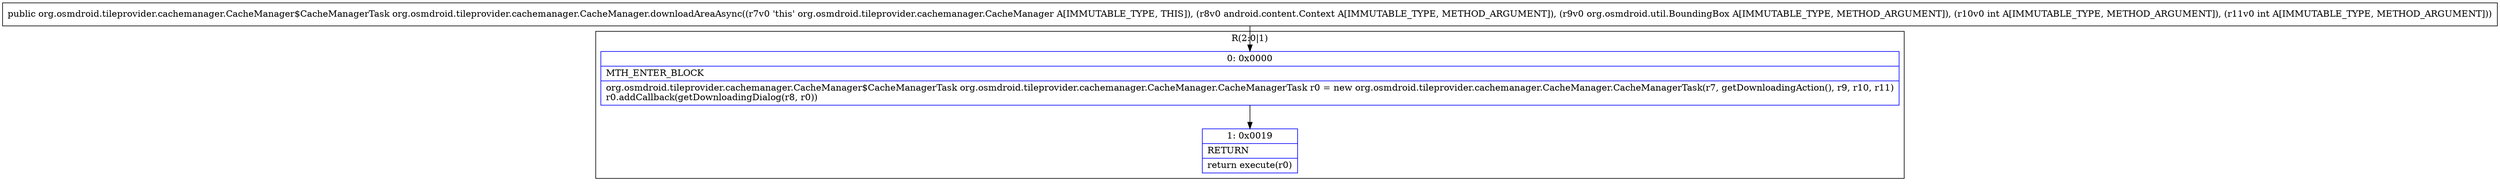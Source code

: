 digraph "CFG fororg.osmdroid.tileprovider.cachemanager.CacheManager.downloadAreaAsync(Landroid\/content\/Context;Lorg\/osmdroid\/util\/BoundingBox;II)Lorg\/osmdroid\/tileprovider\/cachemanager\/CacheManager$CacheManagerTask;" {
subgraph cluster_Region_278923821 {
label = "R(2:0|1)";
node [shape=record,color=blue];
Node_0 [shape=record,label="{0\:\ 0x0000|MTH_ENTER_BLOCK\l|org.osmdroid.tileprovider.cachemanager.CacheManager$CacheManagerTask org.osmdroid.tileprovider.cachemanager.CacheManager.CacheManagerTask r0 = new org.osmdroid.tileprovider.cachemanager.CacheManager.CacheManagerTask(r7, getDownloadingAction(), r9, r10, r11)\lr0.addCallback(getDownloadingDialog(r8, r0))\l}"];
Node_1 [shape=record,label="{1\:\ 0x0019|RETURN\l|return execute(r0)\l}"];
}
MethodNode[shape=record,label="{public org.osmdroid.tileprovider.cachemanager.CacheManager$CacheManagerTask org.osmdroid.tileprovider.cachemanager.CacheManager.downloadAreaAsync((r7v0 'this' org.osmdroid.tileprovider.cachemanager.CacheManager A[IMMUTABLE_TYPE, THIS]), (r8v0 android.content.Context A[IMMUTABLE_TYPE, METHOD_ARGUMENT]), (r9v0 org.osmdroid.util.BoundingBox A[IMMUTABLE_TYPE, METHOD_ARGUMENT]), (r10v0 int A[IMMUTABLE_TYPE, METHOD_ARGUMENT]), (r11v0 int A[IMMUTABLE_TYPE, METHOD_ARGUMENT])) }"];
MethodNode -> Node_0;
Node_0 -> Node_1;
}


